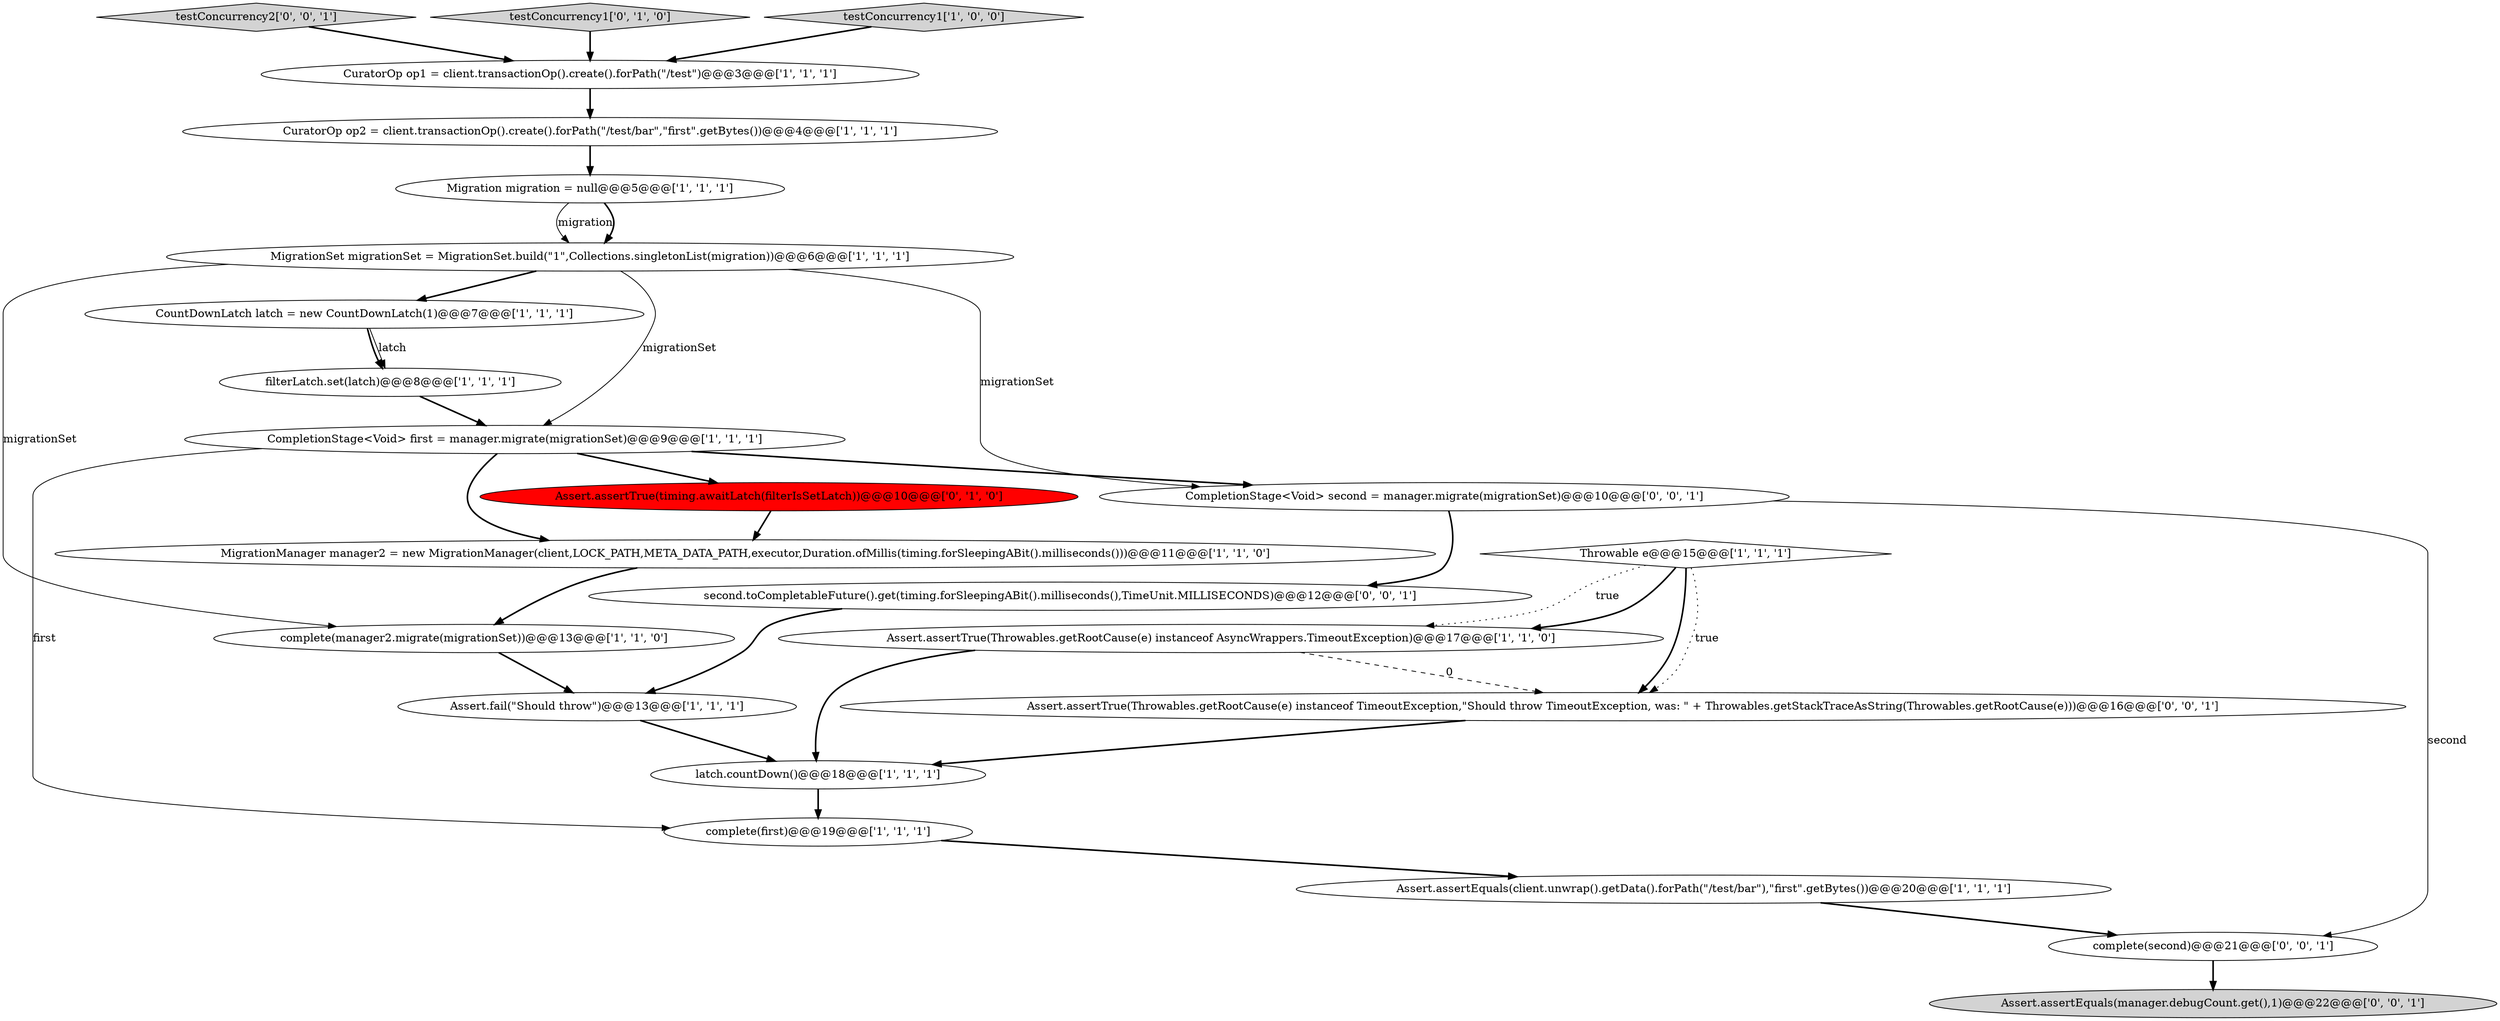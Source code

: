 digraph {
6 [style = filled, label = "Throwable e@@@15@@@['1', '1', '1']", fillcolor = white, shape = diamond image = "AAA0AAABBB1BBB"];
7 [style = filled, label = "complete(first)@@@19@@@['1', '1', '1']", fillcolor = white, shape = ellipse image = "AAA0AAABBB1BBB"];
20 [style = filled, label = "testConcurrency2['0', '0', '1']", fillcolor = lightgray, shape = diamond image = "AAA0AAABBB3BBB"];
15 [style = filled, label = "Assert.assertTrue(Throwables.getRootCause(e) instanceof AsyncWrappers.TimeoutException)@@@17@@@['1', '1', '0']", fillcolor = white, shape = ellipse image = "AAA0AAABBB1BBB"];
3 [style = filled, label = "Assert.assertEquals(client.unwrap().getData().forPath(\"/test/bar\"),\"first\".getBytes())@@@20@@@['1', '1', '1']", fillcolor = white, shape = ellipse image = "AAA0AAABBB1BBB"];
2 [style = filled, label = "Assert.fail(\"Should throw\")@@@13@@@['1', '1', '1']", fillcolor = white, shape = ellipse image = "AAA0AAABBB1BBB"];
0 [style = filled, label = "Migration migration = null@@@5@@@['1', '1', '1']", fillcolor = white, shape = ellipse image = "AAA0AAABBB1BBB"];
23 [style = filled, label = "Assert.assertEquals(manager.debugCount.get(),1)@@@22@@@['0', '0', '1']", fillcolor = lightgray, shape = ellipse image = "AAA0AAABBB3BBB"];
12 [style = filled, label = "CountDownLatch latch = new CountDownLatch(1)@@@7@@@['1', '1', '1']", fillcolor = white, shape = ellipse image = "AAA0AAABBB1BBB"];
17 [style = filled, label = "Assert.assertTrue(timing.awaitLatch(filterIsSetLatch))@@@10@@@['0', '1', '0']", fillcolor = red, shape = ellipse image = "AAA1AAABBB2BBB"];
16 [style = filled, label = "testConcurrency1['0', '1', '0']", fillcolor = lightgray, shape = diamond image = "AAA0AAABBB2BBB"];
4 [style = filled, label = "CuratorOp op1 = client.transactionOp().create().forPath(\"/test\")@@@3@@@['1', '1', '1']", fillcolor = white, shape = ellipse image = "AAA0AAABBB1BBB"];
5 [style = filled, label = "MigrationManager manager2 = new MigrationManager(client,LOCK_PATH,META_DATA_PATH,executor,Duration.ofMillis(timing.forSleepingABit().milliseconds()))@@@11@@@['1', '1', '0']", fillcolor = white, shape = ellipse image = "AAA0AAABBB1BBB"];
14 [style = filled, label = "testConcurrency1['1', '0', '0']", fillcolor = lightgray, shape = diamond image = "AAA0AAABBB1BBB"];
10 [style = filled, label = "complete(manager2.migrate(migrationSet))@@@13@@@['1', '1', '0']", fillcolor = white, shape = ellipse image = "AAA0AAABBB1BBB"];
11 [style = filled, label = "CuratorOp op2 = client.transactionOp().create().forPath(\"/test/bar\",\"first\".getBytes())@@@4@@@['1', '1', '1']", fillcolor = white, shape = ellipse image = "AAA0AAABBB1BBB"];
13 [style = filled, label = "latch.countDown()@@@18@@@['1', '1', '1']", fillcolor = white, shape = ellipse image = "AAA0AAABBB1BBB"];
22 [style = filled, label = "complete(second)@@@21@@@['0', '0', '1']", fillcolor = white, shape = ellipse image = "AAA0AAABBB3BBB"];
8 [style = filled, label = "MigrationSet migrationSet = MigrationSet.build(\"1\",Collections.singletonList(migration))@@@6@@@['1', '1', '1']", fillcolor = white, shape = ellipse image = "AAA0AAABBB1BBB"];
19 [style = filled, label = "Assert.assertTrue(Throwables.getRootCause(e) instanceof TimeoutException,\"Should throw TimeoutException, was: \" + Throwables.getStackTraceAsString(Throwables.getRootCause(e)))@@@16@@@['0', '0', '1']", fillcolor = white, shape = ellipse image = "AAA0AAABBB3BBB"];
1 [style = filled, label = "filterLatch.set(latch)@@@8@@@['1', '1', '1']", fillcolor = white, shape = ellipse image = "AAA0AAABBB1BBB"];
9 [style = filled, label = "CompletionStage<Void> first = manager.migrate(migrationSet)@@@9@@@['1', '1', '1']", fillcolor = white, shape = ellipse image = "AAA0AAABBB1BBB"];
18 [style = filled, label = "CompletionStage<Void> second = manager.migrate(migrationSet)@@@10@@@['0', '0', '1']", fillcolor = white, shape = ellipse image = "AAA0AAABBB3BBB"];
21 [style = filled, label = "second.toCompletableFuture().get(timing.forSleepingABit().milliseconds(),TimeUnit.MILLISECONDS)@@@12@@@['0', '0', '1']", fillcolor = white, shape = ellipse image = "AAA0AAABBB3BBB"];
5->10 [style = bold, label=""];
8->18 [style = solid, label="migrationSet"];
17->5 [style = bold, label=""];
15->13 [style = bold, label=""];
9->17 [style = bold, label=""];
6->19 [style = bold, label=""];
15->19 [style = dashed, label="0"];
12->1 [style = bold, label=""];
3->22 [style = bold, label=""];
22->23 [style = bold, label=""];
6->19 [style = dotted, label="true"];
7->3 [style = bold, label=""];
6->15 [style = bold, label=""];
1->9 [style = bold, label=""];
20->4 [style = bold, label=""];
21->2 [style = bold, label=""];
2->13 [style = bold, label=""];
8->9 [style = solid, label="migrationSet"];
0->8 [style = solid, label="migration"];
12->1 [style = solid, label="latch"];
11->0 [style = bold, label=""];
9->18 [style = bold, label=""];
18->22 [style = solid, label="second"];
19->13 [style = bold, label=""];
13->7 [style = bold, label=""];
8->10 [style = solid, label="migrationSet"];
0->8 [style = bold, label=""];
9->5 [style = bold, label=""];
10->2 [style = bold, label=""];
18->21 [style = bold, label=""];
16->4 [style = bold, label=""];
4->11 [style = bold, label=""];
8->12 [style = bold, label=""];
14->4 [style = bold, label=""];
6->15 [style = dotted, label="true"];
9->7 [style = solid, label="first"];
}
